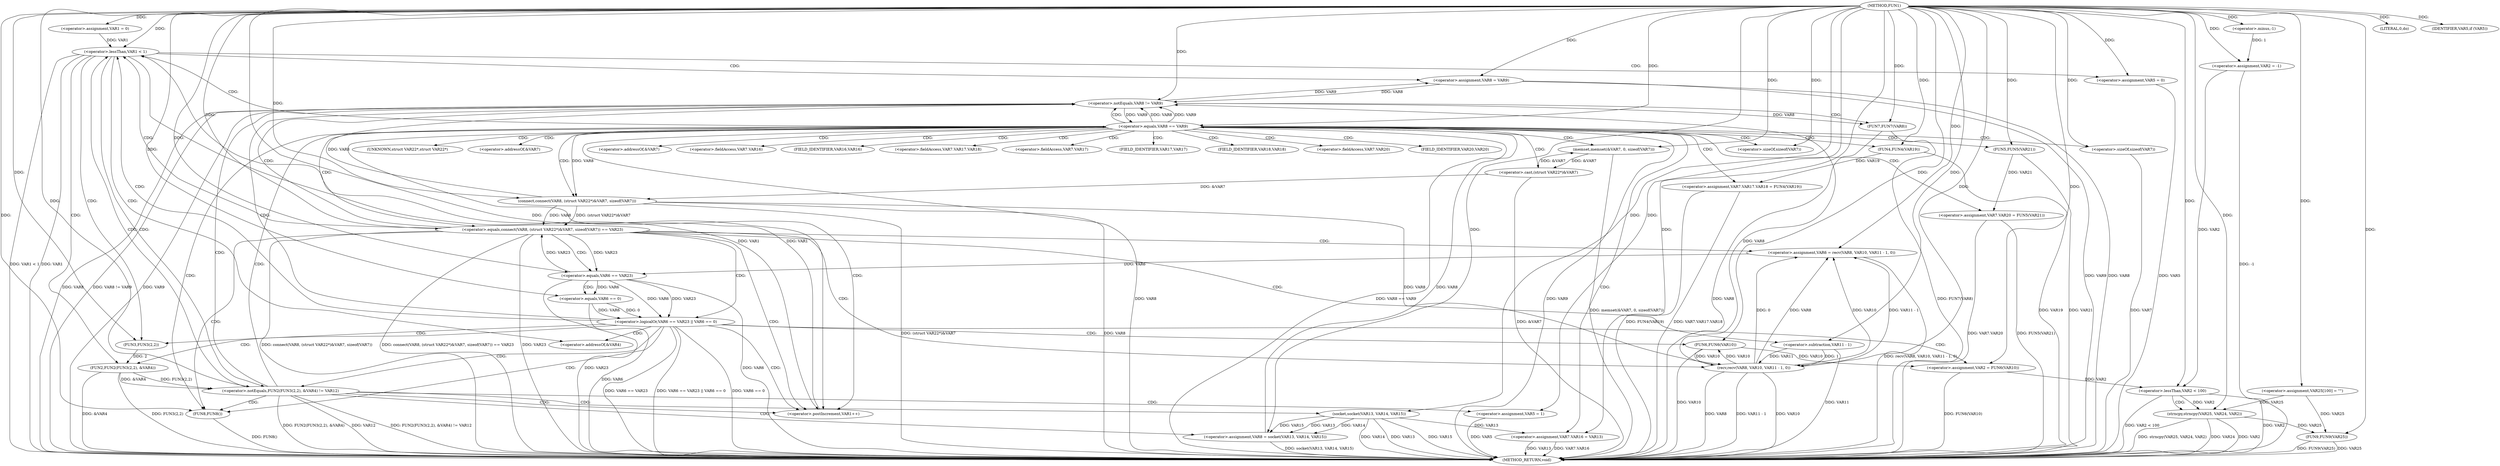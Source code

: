 digraph FUN1 {  
"1000100" [label = "(METHOD,FUN1)" ]
"1000249" [label = "(METHOD_RETURN,void)" ]
"1000104" [label = "(<operator>.assignment,VAR2 = -1)" ]
"1000106" [label = "(<operator>.minus,-1)" ]
"1000109" [label = "(<operator>.assignment,VAR1 = 0)" ]
"1000112" [label = "(<operator>.lessThan,VAR1 < 1)" ]
"1000115" [label = "(<operator>.postIncrement,VAR1++)" ]
"1000121" [label = "(<operator>.assignment,VAR5 = 0)" ]
"1000127" [label = "(<operator>.assignment,VAR8 = VAR9)" ]
"1000134" [label = "(<operator>.notEquals,FUN2(FUN3(2,2), &VAR4) != VAR12)" ]
"1000135" [label = "(FUN2,FUN2(FUN3(2,2), &VAR4))" ]
"1000136" [label = "(FUN3,FUN3(2,2))" ]
"1000144" [label = "(<operator>.assignment,VAR5 = 1)" ]
"1000147" [label = "(<operator>.assignment,VAR8 = socket(VAR13, VAR14, VAR15))" ]
"1000149" [label = "(socket,socket(VAR13, VAR14, VAR15))" ]
"1000154" [label = "(<operator>.equals,VAR8 == VAR9)" ]
"1000159" [label = "(memset,memset(&VAR7, 0, sizeof(VAR7)))" ]
"1000163" [label = "(<operator>.sizeOf,sizeof(VAR7))" ]
"1000165" [label = "(<operator>.assignment,VAR7.VAR16 = VAR13)" ]
"1000170" [label = "(<operator>.assignment,VAR7.VAR17.VAR18 = FUN4(VAR19))" ]
"1000176" [label = "(FUN4,FUN4(VAR19))" ]
"1000178" [label = "(<operator>.assignment,VAR7.VAR20 = FUN5(VAR21))" ]
"1000182" [label = "(FUN5,FUN5(VAR21))" ]
"1000185" [label = "(<operator>.equals,connect(VAR8, (struct VAR22*)&VAR7, sizeof(VAR7)) == VAR23)" ]
"1000186" [label = "(connect,connect(VAR8, (struct VAR22*)&VAR7, sizeof(VAR7)))" ]
"1000188" [label = "(<operator>.cast,(struct VAR22*)&VAR7)" ]
"1000192" [label = "(<operator>.sizeOf,sizeof(VAR7))" ]
"1000197" [label = "(<operator>.assignment,VAR6 = recv(VAR8, VAR10, VAR11 - 1, 0))" ]
"1000199" [label = "(recv,recv(VAR8, VAR10, VAR11 - 1, 0))" ]
"1000202" [label = "(<operator>.subtraction,VAR11 - 1)" ]
"1000207" [label = "(<operator>.logicalOr,VAR6 == VAR23 || VAR6 == 0)" ]
"1000208" [label = "(<operator>.equals,VAR6 == VAR23)" ]
"1000211" [label = "(<operator>.equals,VAR6 == 0)" ]
"1000216" [label = "(<operator>.assignment,VAR2 = FUN6(VAR10))" ]
"1000218" [label = "(FUN6,FUN6(VAR10))" ]
"1000220" [label = "(LITERAL,0,do)" ]
"1000222" [label = "(<operator>.notEquals,VAR8 != VAR9)" ]
"1000226" [label = "(FUN7,FUN7(VAR8))" ]
"1000229" [label = "(IDENTIFIER,VAR5,if (VAR5))" ]
"1000231" [label = "(FUN8,FUN8())" ]
"1000235" [label = "(<operator>.assignment,VAR25[100] = \"\")" ]
"1000239" [label = "(<operator>.lessThan,VAR2 < 100)" ]
"1000243" [label = "(strncpy,strncpy(VAR25, VAR24, VAR2))" ]
"1000247" [label = "(FUN9,FUN9(VAR25))" ]
"1000139" [label = "(<operator>.addressOf,&VAR4)" ]
"1000160" [label = "(<operator>.addressOf,&VAR7)" ]
"1000166" [label = "(<operator>.fieldAccess,VAR7.VAR16)" ]
"1000168" [label = "(FIELD_IDENTIFIER,VAR16,VAR16)" ]
"1000171" [label = "(<operator>.fieldAccess,VAR7.VAR17.VAR18)" ]
"1000172" [label = "(<operator>.fieldAccess,VAR7.VAR17)" ]
"1000174" [label = "(FIELD_IDENTIFIER,VAR17,VAR17)" ]
"1000175" [label = "(FIELD_IDENTIFIER,VAR18,VAR18)" ]
"1000179" [label = "(<operator>.fieldAccess,VAR7.VAR20)" ]
"1000181" [label = "(FIELD_IDENTIFIER,VAR20,VAR20)" ]
"1000189" [label = "(UNKNOWN,struct VAR22*,struct VAR22*)" ]
"1000190" [label = "(<operator>.addressOf,&VAR7)" ]
  "1000185" -> "1000249"  [ label = "DDG: connect(VAR8, (struct VAR22*)&VAR7, sizeof(VAR7))"] 
  "1000186" -> "1000249"  [ label = "DDG: VAR8"] 
  "1000185" -> "1000249"  [ label = "DDG: connect(VAR8, (struct VAR22*)&VAR7, sizeof(VAR7)) == VAR23"] 
  "1000239" -> "1000249"  [ label = "DDG: VAR2"] 
  "1000231" -> "1000249"  [ label = "DDG: FUN8()"] 
  "1000112" -> "1000249"  [ label = "DDG: VAR1 < 1"] 
  "1000243" -> "1000249"  [ label = "DDG: VAR24"] 
  "1000243" -> "1000249"  [ label = "DDG: VAR2"] 
  "1000178" -> "1000249"  [ label = "DDG: FUN5(VAR21)"] 
  "1000247" -> "1000249"  [ label = "DDG: VAR25"] 
  "1000159" -> "1000249"  [ label = "DDG: memset(&VAR7, 0, sizeof(VAR7))"] 
  "1000186" -> "1000249"  [ label = "DDG: (struct VAR22*)&VAR7"] 
  "1000185" -> "1000249"  [ label = "DDG: VAR23"] 
  "1000199" -> "1000249"  [ label = "DDG: VAR10"] 
  "1000226" -> "1000249"  [ label = "DDG: VAR8"] 
  "1000222" -> "1000249"  [ label = "DDG: VAR8"] 
  "1000208" -> "1000249"  [ label = "DDG: VAR6"] 
  "1000208" -> "1000249"  [ label = "DDG: VAR23"] 
  "1000149" -> "1000249"  [ label = "DDG: VAR14"] 
  "1000239" -> "1000249"  [ label = "DDG: VAR2 < 100"] 
  "1000165" -> "1000249"  [ label = "DDG: VAR13"] 
  "1000188" -> "1000249"  [ label = "DDG: &VAR7"] 
  "1000199" -> "1000249"  [ label = "DDG: VAR8"] 
  "1000178" -> "1000249"  [ label = "DDG: VAR7.VAR20"] 
  "1000226" -> "1000249"  [ label = "DDG: FUN7(VAR8)"] 
  "1000218" -> "1000249"  [ label = "DDG: VAR10"] 
  "1000134" -> "1000249"  [ label = "DDG: VAR12"] 
  "1000135" -> "1000249"  [ label = "DDG: &VAR4"] 
  "1000165" -> "1000249"  [ label = "DDG: VAR7.VAR16"] 
  "1000149" -> "1000249"  [ label = "DDG: VAR15"] 
  "1000127" -> "1000249"  [ label = "DDG: VAR9"] 
  "1000154" -> "1000249"  [ label = "DDG: VAR8"] 
  "1000134" -> "1000249"  [ label = "DDG: FUN2(FUN3(2,2), &VAR4) != VAR12"] 
  "1000216" -> "1000249"  [ label = "DDG: FUN6(VAR10)"] 
  "1000202" -> "1000249"  [ label = "DDG: VAR11"] 
  "1000222" -> "1000249"  [ label = "DDG: VAR8 != VAR9"] 
  "1000207" -> "1000249"  [ label = "DDG: VAR6 == VAR23"] 
  "1000147" -> "1000249"  [ label = "DDG: socket(VAR13, VAR14, VAR15)"] 
  "1000170" -> "1000249"  [ label = "DDG: FUN4(VAR19)"] 
  "1000207" -> "1000249"  [ label = "DDG: VAR6 == VAR23 || VAR6 == 0"] 
  "1000211" -> "1000249"  [ label = "DDG: VAR6"] 
  "1000154" -> "1000249"  [ label = "DDG: VAR8 == VAR9"] 
  "1000197" -> "1000249"  [ label = "DDG: recv(VAR8, VAR10, VAR11 - 1, 0)"] 
  "1000134" -> "1000249"  [ label = "DDG: FUN2(FUN3(2,2), &VAR4)"] 
  "1000192" -> "1000249"  [ label = "DDG: VAR7"] 
  "1000112" -> "1000249"  [ label = "DDG: VAR1"] 
  "1000207" -> "1000249"  [ label = "DDG: VAR6 == 0"] 
  "1000135" -> "1000249"  [ label = "DDG: FUN3(2,2)"] 
  "1000121" -> "1000249"  [ label = "DDG: VAR5"] 
  "1000144" -> "1000249"  [ label = "DDG: VAR5"] 
  "1000170" -> "1000249"  [ label = "DDG: VAR7.VAR17.VAR18"] 
  "1000176" -> "1000249"  [ label = "DDG: VAR19"] 
  "1000149" -> "1000249"  [ label = "DDG: VAR13"] 
  "1000127" -> "1000249"  [ label = "DDG: VAR8"] 
  "1000154" -> "1000249"  [ label = "DDG: VAR9"] 
  "1000182" -> "1000249"  [ label = "DDG: VAR21"] 
  "1000243" -> "1000249"  [ label = "DDG: strncpy(VAR25, VAR24, VAR2)"] 
  "1000104" -> "1000249"  [ label = "DDG: -1"] 
  "1000247" -> "1000249"  [ label = "DDG: FUN9(VAR25)"] 
  "1000222" -> "1000249"  [ label = "DDG: VAR9"] 
  "1000199" -> "1000249"  [ label = "DDG: VAR11 - 1"] 
  "1000106" -> "1000104"  [ label = "DDG: 1"] 
  "1000100" -> "1000104"  [ label = "DDG: "] 
  "1000100" -> "1000106"  [ label = "DDG: "] 
  "1000100" -> "1000109"  [ label = "DDG: "] 
  "1000109" -> "1000112"  [ label = "DDG: VAR1"] 
  "1000115" -> "1000112"  [ label = "DDG: VAR1"] 
  "1000100" -> "1000112"  [ label = "DDG: "] 
  "1000112" -> "1000115"  [ label = "DDG: VAR1"] 
  "1000100" -> "1000115"  [ label = "DDG: "] 
  "1000100" -> "1000121"  [ label = "DDG: "] 
  "1000222" -> "1000127"  [ label = "DDG: VAR9"] 
  "1000100" -> "1000127"  [ label = "DDG: "] 
  "1000135" -> "1000134"  [ label = "DDG: FUN3(2,2)"] 
  "1000135" -> "1000134"  [ label = "DDG: &VAR4"] 
  "1000136" -> "1000135"  [ label = "DDG: 2"] 
  "1000100" -> "1000136"  [ label = "DDG: "] 
  "1000100" -> "1000134"  [ label = "DDG: "] 
  "1000100" -> "1000144"  [ label = "DDG: "] 
  "1000149" -> "1000147"  [ label = "DDG: VAR13"] 
  "1000149" -> "1000147"  [ label = "DDG: VAR14"] 
  "1000149" -> "1000147"  [ label = "DDG: VAR15"] 
  "1000100" -> "1000147"  [ label = "DDG: "] 
  "1000100" -> "1000149"  [ label = "DDG: "] 
  "1000147" -> "1000154"  [ label = "DDG: VAR8"] 
  "1000100" -> "1000154"  [ label = "DDG: "] 
  "1000222" -> "1000154"  [ label = "DDG: VAR9"] 
  "1000188" -> "1000159"  [ label = "DDG: &VAR7"] 
  "1000100" -> "1000159"  [ label = "DDG: "] 
  "1000100" -> "1000163"  [ label = "DDG: "] 
  "1000149" -> "1000165"  [ label = "DDG: VAR13"] 
  "1000100" -> "1000165"  [ label = "DDG: "] 
  "1000176" -> "1000170"  [ label = "DDG: VAR19"] 
  "1000100" -> "1000176"  [ label = "DDG: "] 
  "1000182" -> "1000178"  [ label = "DDG: VAR21"] 
  "1000100" -> "1000182"  [ label = "DDG: "] 
  "1000186" -> "1000185"  [ label = "DDG: VAR8"] 
  "1000186" -> "1000185"  [ label = "DDG: (struct VAR22*)&VAR7"] 
  "1000154" -> "1000186"  [ label = "DDG: VAR8"] 
  "1000100" -> "1000186"  [ label = "DDG: "] 
  "1000188" -> "1000186"  [ label = "DDG: &VAR7"] 
  "1000159" -> "1000188"  [ label = "DDG: &VAR7"] 
  "1000100" -> "1000192"  [ label = "DDG: "] 
  "1000208" -> "1000185"  [ label = "DDG: VAR23"] 
  "1000100" -> "1000185"  [ label = "DDG: "] 
  "1000199" -> "1000197"  [ label = "DDG: VAR8"] 
  "1000199" -> "1000197"  [ label = "DDG: VAR10"] 
  "1000199" -> "1000197"  [ label = "DDG: VAR11 - 1"] 
  "1000199" -> "1000197"  [ label = "DDG: 0"] 
  "1000100" -> "1000197"  [ label = "DDG: "] 
  "1000186" -> "1000199"  [ label = "DDG: VAR8"] 
  "1000100" -> "1000199"  [ label = "DDG: "] 
  "1000218" -> "1000199"  [ label = "DDG: VAR10"] 
  "1000202" -> "1000199"  [ label = "DDG: VAR11"] 
  "1000202" -> "1000199"  [ label = "DDG: 1"] 
  "1000100" -> "1000202"  [ label = "DDG: "] 
  "1000208" -> "1000207"  [ label = "DDG: VAR6"] 
  "1000208" -> "1000207"  [ label = "DDG: VAR23"] 
  "1000197" -> "1000208"  [ label = "DDG: VAR6"] 
  "1000100" -> "1000208"  [ label = "DDG: "] 
  "1000185" -> "1000208"  [ label = "DDG: VAR23"] 
  "1000211" -> "1000207"  [ label = "DDG: VAR6"] 
  "1000211" -> "1000207"  [ label = "DDG: 0"] 
  "1000208" -> "1000211"  [ label = "DDG: VAR6"] 
  "1000100" -> "1000211"  [ label = "DDG: "] 
  "1000218" -> "1000216"  [ label = "DDG: VAR10"] 
  "1000100" -> "1000216"  [ label = "DDG: "] 
  "1000199" -> "1000218"  [ label = "DDG: VAR10"] 
  "1000100" -> "1000218"  [ label = "DDG: "] 
  "1000100" -> "1000220"  [ label = "DDG: "] 
  "1000186" -> "1000222"  [ label = "DDG: VAR8"] 
  "1000199" -> "1000222"  [ label = "DDG: VAR8"] 
  "1000154" -> "1000222"  [ label = "DDG: VAR8"] 
  "1000127" -> "1000222"  [ label = "DDG: VAR8"] 
  "1000100" -> "1000222"  [ label = "DDG: "] 
  "1000154" -> "1000222"  [ label = "DDG: VAR9"] 
  "1000222" -> "1000226"  [ label = "DDG: VAR8"] 
  "1000100" -> "1000226"  [ label = "DDG: "] 
  "1000100" -> "1000229"  [ label = "DDG: "] 
  "1000100" -> "1000231"  [ label = "DDG: "] 
  "1000100" -> "1000235"  [ label = "DDG: "] 
  "1000104" -> "1000239"  [ label = "DDG: VAR2"] 
  "1000216" -> "1000239"  [ label = "DDG: VAR2"] 
  "1000100" -> "1000239"  [ label = "DDG: "] 
  "1000235" -> "1000243"  [ label = "DDG: VAR25"] 
  "1000100" -> "1000243"  [ label = "DDG: "] 
  "1000239" -> "1000243"  [ label = "DDG: VAR2"] 
  "1000235" -> "1000247"  [ label = "DDG: VAR25"] 
  "1000243" -> "1000247"  [ label = "DDG: VAR25"] 
  "1000100" -> "1000247"  [ label = "DDG: "] 
  "1000112" -> "1000127"  [ label = "CDG: "] 
  "1000112" -> "1000139"  [ label = "CDG: "] 
  "1000112" -> "1000135"  [ label = "CDG: "] 
  "1000112" -> "1000136"  [ label = "CDG: "] 
  "1000112" -> "1000121"  [ label = "CDG: "] 
  "1000112" -> "1000134"  [ label = "CDG: "] 
  "1000134" -> "1000144"  [ label = "CDG: "] 
  "1000134" -> "1000149"  [ label = "CDG: "] 
  "1000134" -> "1000154"  [ label = "CDG: "] 
  "1000134" -> "1000147"  [ label = "CDG: "] 
  "1000134" -> "1000112"  [ label = "CDG: "] 
  "1000134" -> "1000222"  [ label = "CDG: "] 
  "1000134" -> "1000115"  [ label = "CDG: "] 
  "1000134" -> "1000231"  [ label = "CDG: "] 
  "1000154" -> "1000174"  [ label = "CDG: "] 
  "1000154" -> "1000182"  [ label = "CDG: "] 
  "1000154" -> "1000166"  [ label = "CDG: "] 
  "1000154" -> "1000165"  [ label = "CDG: "] 
  "1000154" -> "1000188"  [ label = "CDG: "] 
  "1000154" -> "1000190"  [ label = "CDG: "] 
  "1000154" -> "1000175"  [ label = "CDG: "] 
  "1000154" -> "1000160"  [ label = "CDG: "] 
  "1000154" -> "1000179"  [ label = "CDG: "] 
  "1000154" -> "1000192"  [ label = "CDG: "] 
  "1000154" -> "1000176"  [ label = "CDG: "] 
  "1000154" -> "1000185"  [ label = "CDG: "] 
  "1000154" -> "1000186"  [ label = "CDG: "] 
  "1000154" -> "1000172"  [ label = "CDG: "] 
  "1000154" -> "1000189"  [ label = "CDG: "] 
  "1000154" -> "1000163"  [ label = "CDG: "] 
  "1000154" -> "1000168"  [ label = "CDG: "] 
  "1000154" -> "1000178"  [ label = "CDG: "] 
  "1000154" -> "1000159"  [ label = "CDG: "] 
  "1000154" -> "1000170"  [ label = "CDG: "] 
  "1000154" -> "1000171"  [ label = "CDG: "] 
  "1000154" -> "1000181"  [ label = "CDG: "] 
  "1000154" -> "1000112"  [ label = "CDG: "] 
  "1000154" -> "1000222"  [ label = "CDG: "] 
  "1000154" -> "1000115"  [ label = "CDG: "] 
  "1000154" -> "1000231"  [ label = "CDG: "] 
  "1000185" -> "1000208"  [ label = "CDG: "] 
  "1000185" -> "1000199"  [ label = "CDG: "] 
  "1000185" -> "1000197"  [ label = "CDG: "] 
  "1000185" -> "1000207"  [ label = "CDG: "] 
  "1000185" -> "1000202"  [ label = "CDG: "] 
  "1000185" -> "1000112"  [ label = "CDG: "] 
  "1000185" -> "1000222"  [ label = "CDG: "] 
  "1000185" -> "1000115"  [ label = "CDG: "] 
  "1000185" -> "1000231"  [ label = "CDG: "] 
  "1000207" -> "1000216"  [ label = "CDG: "] 
  "1000207" -> "1000218"  [ label = "CDG: "] 
  "1000207" -> "1000139"  [ label = "CDG: "] 
  "1000207" -> "1000112"  [ label = "CDG: "] 
  "1000207" -> "1000222"  [ label = "CDG: "] 
  "1000207" -> "1000135"  [ label = "CDG: "] 
  "1000207" -> "1000136"  [ label = "CDG: "] 
  "1000207" -> "1000115"  [ label = "CDG: "] 
  "1000207" -> "1000134"  [ label = "CDG: "] 
  "1000207" -> "1000231"  [ label = "CDG: "] 
  "1000208" -> "1000211"  [ label = "CDG: "] 
  "1000222" -> "1000226"  [ label = "CDG: "] 
  "1000239" -> "1000243"  [ label = "CDG: "] 
}
